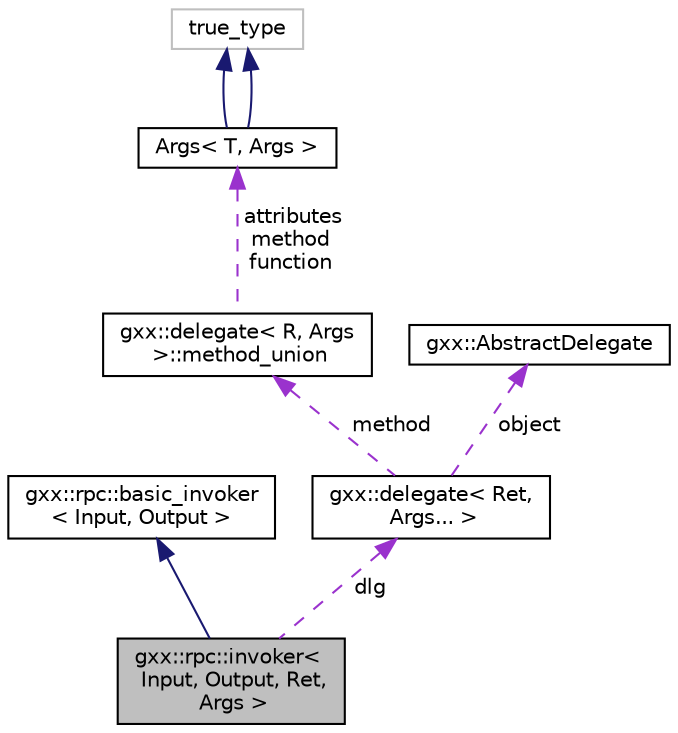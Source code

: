 digraph "gxx::rpc::invoker&lt; Input, Output, Ret, Args &gt;"
{
  edge [fontname="Helvetica",fontsize="10",labelfontname="Helvetica",labelfontsize="10"];
  node [fontname="Helvetica",fontsize="10",shape=record];
  Node1 [label="gxx::rpc::invoker\<\l Input, Output, Ret,\l Args \>",height=0.2,width=0.4,color="black", fillcolor="grey75", style="filled", fontcolor="black"];
  Node2 -> Node1 [dir="back",color="midnightblue",fontsize="10",style="solid",fontname="Helvetica"];
  Node2 [label="gxx::rpc::basic_invoker\l\< Input, Output \>",height=0.2,width=0.4,color="black", fillcolor="white", style="filled",URL="$structgxx_1_1rpc_1_1basic__invoker.html"];
  Node3 -> Node1 [dir="back",color="darkorchid3",fontsize="10",style="dashed",label=" dlg" ,fontname="Helvetica"];
  Node3 [label="gxx::delegate\< Ret,\l Args... \>",height=0.2,width=0.4,color="black", fillcolor="white", style="filled",URL="$classgxx_1_1delegate.html"];
  Node4 -> Node3 [dir="back",color="darkorchid3",fontsize="10",style="dashed",label=" method" ,fontname="Helvetica"];
  Node4 [label="gxx::delegate\< R, Args\l \>::method_union",height=0.2,width=0.4,color="black", fillcolor="white", style="filled",URL="$uniongxx_1_1delegate_1_1method__union.html"];
  Node5 -> Node4 [dir="back",color="darkorchid3",fontsize="10",style="dashed",label=" attributes\nmethod\nfunction" ,fontname="Helvetica"];
  Node5 [label="Args\< T, Args \>",height=0.2,width=0.4,color="black", fillcolor="white", style="filled",URL="$structArgs.html"];
  Node6 -> Node5 [dir="back",color="midnightblue",fontsize="10",style="solid",fontname="Helvetica"];
  Node6 [label="true_type",height=0.2,width=0.4,color="grey75", fillcolor="white", style="filled"];
  Node6 -> Node5 [dir="back",color="midnightblue",fontsize="10",style="solid",fontname="Helvetica"];
  Node7 -> Node3 [dir="back",color="darkorchid3",fontsize="10",style="dashed",label=" object" ,fontname="Helvetica"];
  Node7 [label="gxx::AbstractDelegate",height=0.2,width=0.4,color="black", fillcolor="white", style="filled",URL="$classgxx_1_1AbstractDelegate.html"];
}
